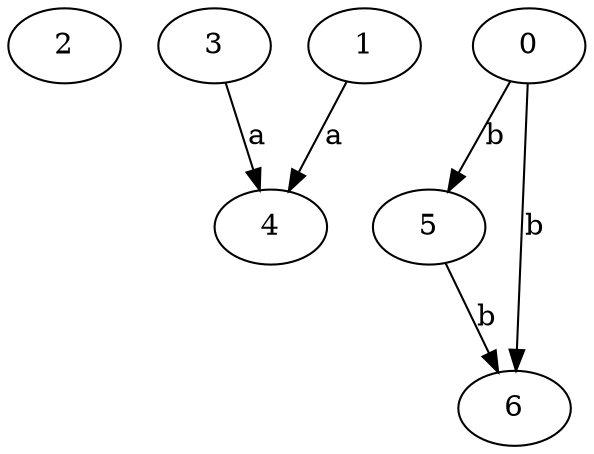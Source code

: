 strict digraph  {
2;
3;
4;
0;
5;
1;
6;
3 -> 4  [label=a];
0 -> 5  [label=b];
0 -> 6  [label=b];
5 -> 6  [label=b];
1 -> 4  [label=a];
}
